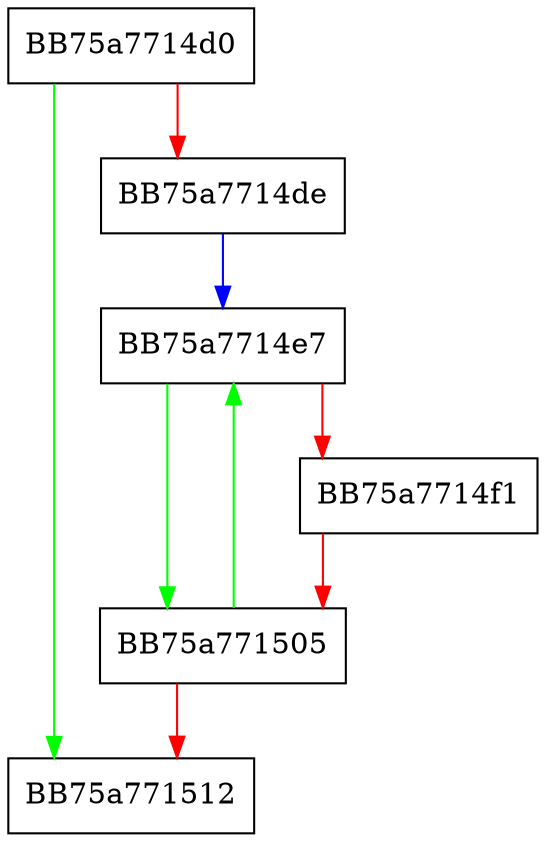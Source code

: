 digraph RawDllMain {
  node [shape="box"];
  graph [splines=ortho];
  BB75a7714d0 -> BB75a771512 [color="green"];
  BB75a7714d0 -> BB75a7714de [color="red"];
  BB75a7714de -> BB75a7714e7 [color="blue"];
  BB75a7714e7 -> BB75a771505 [color="green"];
  BB75a7714e7 -> BB75a7714f1 [color="red"];
  BB75a7714f1 -> BB75a771505 [color="red"];
  BB75a771505 -> BB75a7714e7 [color="green"];
  BB75a771505 -> BB75a771512 [color="red"];
}